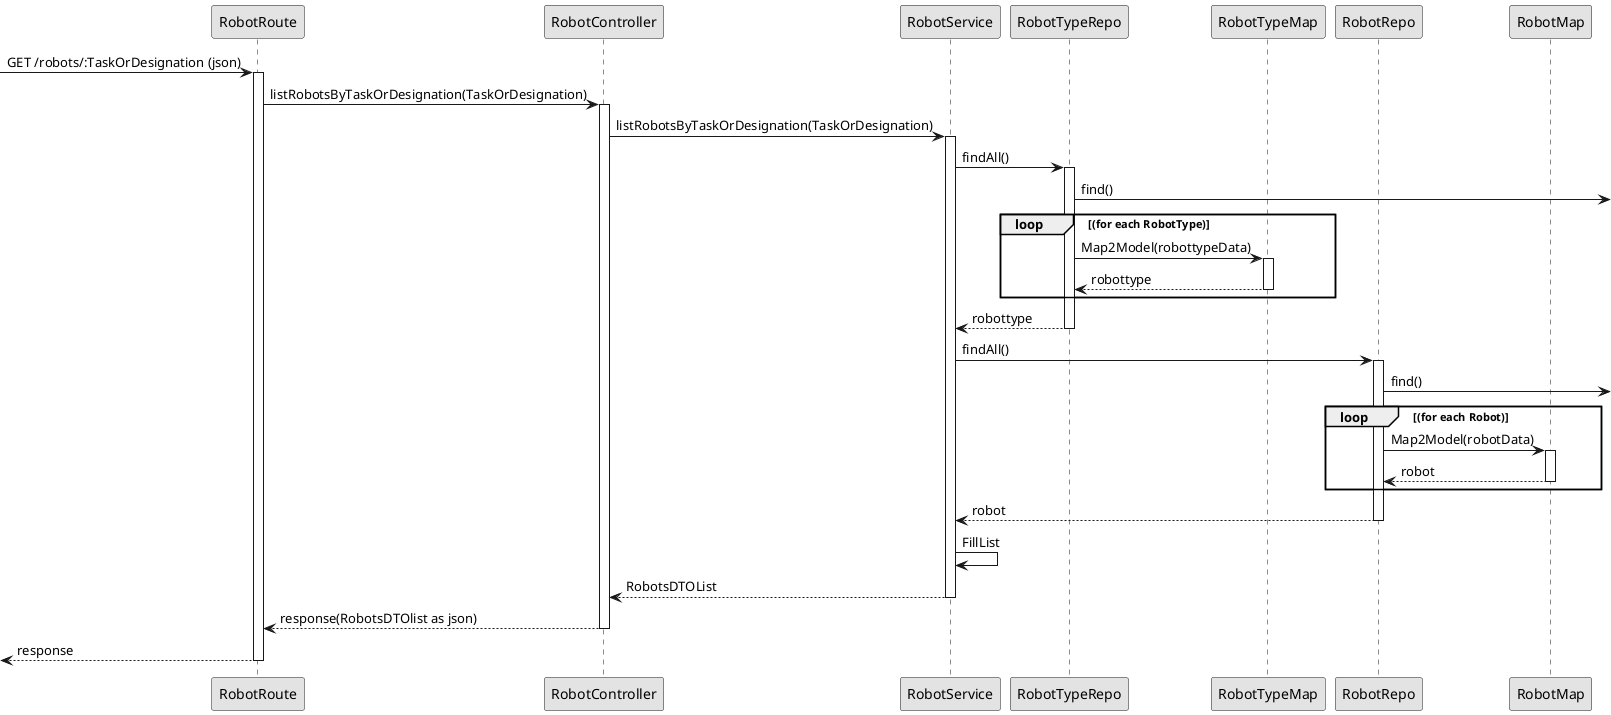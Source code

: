 @startuml
'http://plantuml.com/skinparam.html
skinparam monochrome true
skinparam packageStyle rect
skinparam shadowing false

participant RobotRoute as route
participant RobotController as controller
participant RobotService as service
participant RobotTypeRepo as repoRobotType
participant RobotTypeMap as mapRobotType
participant RobotRepo as repoRobot
participant RobotMap as mapRobot

-> route: GET /robots/:TaskOrDesignation (json)
activate route
 route -> controller: listRobotsByTaskOrDesignation(TaskOrDesignation)
 activate controller
  controller -> service: listRobotsByTaskOrDesignation(TaskOrDesignation)
  activate service
   service -> repoRobotType: findAll()
   activate repoRobotType
   repoRobotType -> : find()
   loop (for each RobotType)
    repoRobotType -> mapRobotType: Map2Model(robottypeData)
    activate mapRobotType
     mapRobotType --> repoRobotType: robottype
     deactivate
   end loop
    repoRobotType --> service: robottype
    deactivate
   service -> repoRobot: findAll()
   activate repoRobot
   repoRobot -> : find()
   loop (for each Robot)
    repoRobot -> mapRobot: Map2Model(robotData)
    activate mapRobot
     mapRobot --> repoRobot: robot
     deactivate
    end loop
    repoRobot --> service: robot
    deactivate
    service -> service: FillList
    service --> controller: RobotsDTOList
    deactivate
   controller --> route: response(RobotsDTOlist as json)
   deactivate
  <-- route: response
  deactivate
@enduml